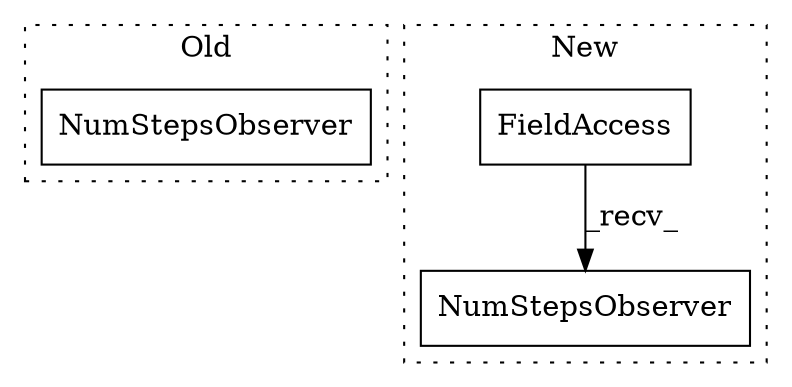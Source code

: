 digraph G {
subgraph cluster0 {
1 [label="NumStepsObserver" a="32" s="3447" l="18" shape="box"];
label = "Old";
style="dotted";
}
subgraph cluster1 {
2 [label="NumStepsObserver" a="32" s="1180" l="18" shape="box"];
3 [label="FieldAccess" a="22" s="1151" l="9" shape="box"];
label = "New";
style="dotted";
}
3 -> 2 [label="_recv_"];
}